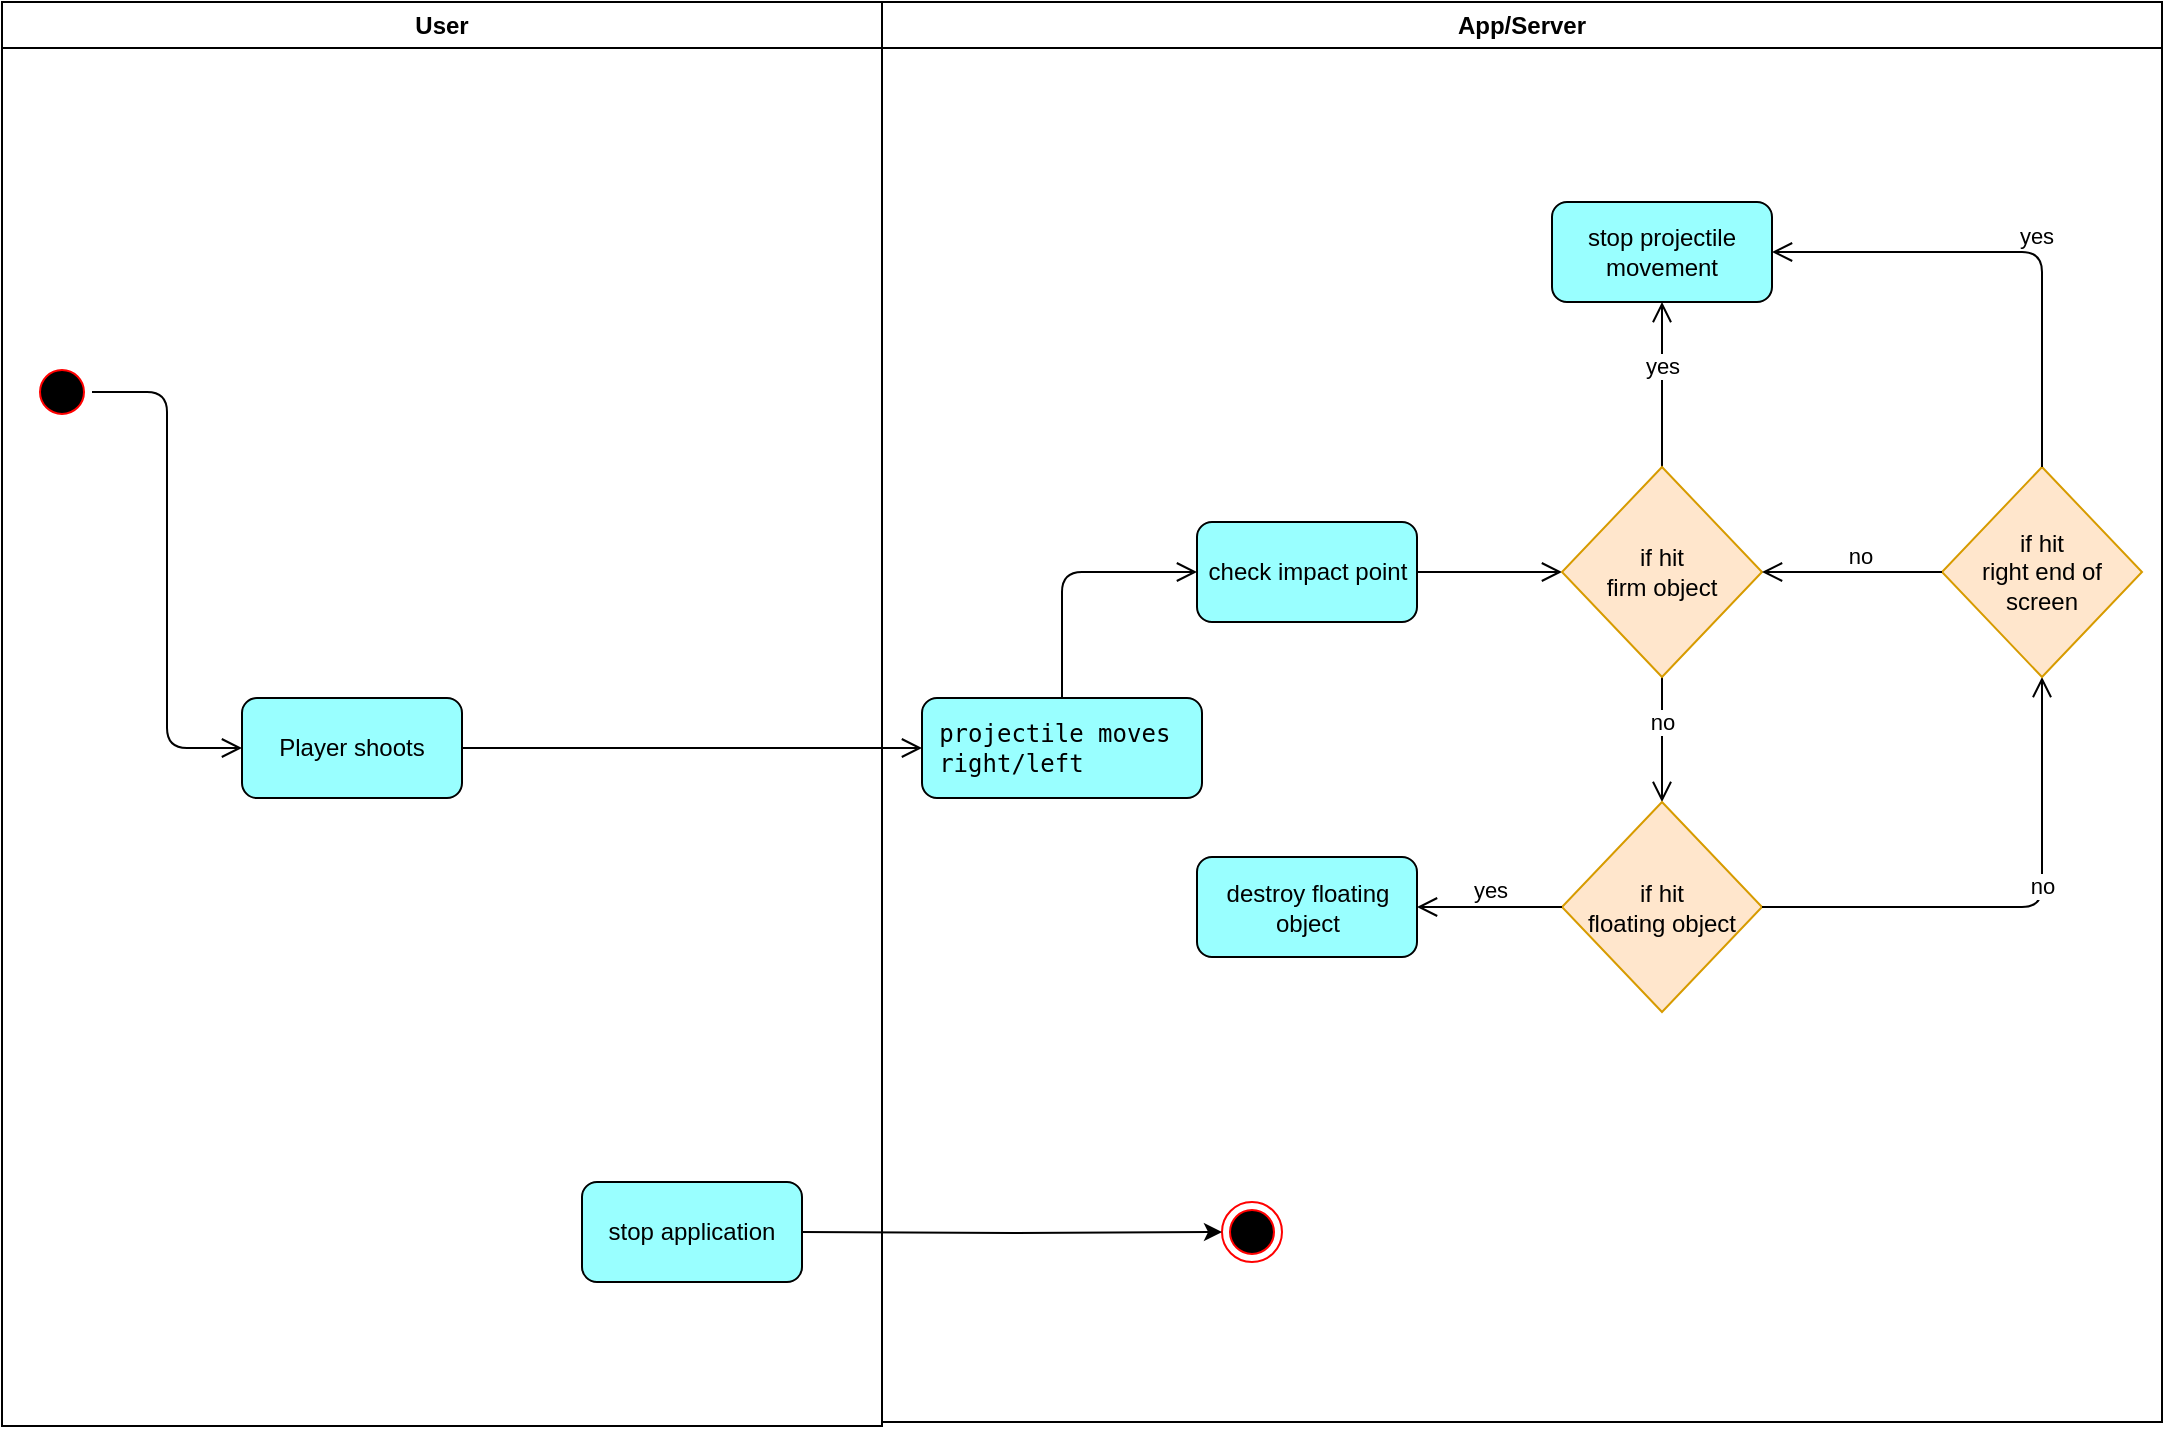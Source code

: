 <mxfile version="13.0.1" type="device"><diagram name="Page-1" id="e7e014a7-5840-1c2e-5031-d8a46d1fe8dd"><mxGraphModel dx="1422" dy="808" grid="1" gridSize="10" guides="1" tooltips="1" connect="1" arrows="1" fold="1" page="1" pageScale="1" pageWidth="1169" pageHeight="826" background="#ffffff" math="0" shadow="0"><root><mxCell id="0"/><mxCell id="1" parent="0"/><mxCell id="2" value="User" style="swimlane;whiteSpace=wrap;startSize=23;" parent="1" vertex="1"><mxGeometry x="160" y="40" width="440" height="712" as="geometry"/></mxCell><mxCell id="mlaz-VWcCHf4LHaq8jaL-71" value="" style="ellipse;html=1;shape=startState;fillColor=#000000;strokeColor=#ff0000;" parent="2" vertex="1"><mxGeometry x="15" y="180" width="30" height="30" as="geometry"/></mxCell><mxCell id="mlaz-VWcCHf4LHaq8jaL-72" value="" style="edgeStyle=orthogonalEdgeStyle;html=1;verticalAlign=bottom;endArrow=open;endSize=8;strokeColor=#000000;entryX=0;entryY=0.5;entryDx=0;entryDy=0;" parent="2" source="mlaz-VWcCHf4LHaq8jaL-71" target="jrbQsvojqIw6uEu-7x9d-20" edge="1"><mxGeometry relative="1" as="geometry"><mxPoint x="58" y="90" as="targetPoint"/></mxGeometry></mxCell><mxCell id="jrbQsvojqIw6uEu-7x9d-20" value="Player shoots" style="rounded=1;whiteSpace=wrap;html=1;fillColor=#99FFFF;" parent="2" vertex="1"><mxGeometry x="120" y="348" width="110" height="50" as="geometry"/></mxCell><mxCell id="jrbQsvojqIw6uEu-7x9d-27" value="stop application" style="rounded=1;whiteSpace=wrap;html=1;fillColor=#99FFFF;" parent="2" vertex="1"><mxGeometry x="290" y="590" width="110" height="50" as="geometry"/></mxCell><mxCell id="3" value="App/Server" style="swimlane;whiteSpace=wrap" parent="1" vertex="1"><mxGeometry x="600" y="40" width="640" height="710" as="geometry"/></mxCell><mxCell id="mlaz-VWcCHf4LHaq8jaL-73" value="" style="ellipse;html=1;shape=endState;fillColor=#000000;strokeColor=#ff0000;" parent="3" vertex="1"><mxGeometry x="170" y="600" width="30" height="30" as="geometry"/></mxCell><mxCell id="8j8_KhbIJ6Y3-d4QaVvM-19" value="check impact point" style="rounded=1;whiteSpace=wrap;html=1;fillColor=#99FFFF;" parent="3" vertex="1"><mxGeometry x="157.5" y="260" width="110" height="50" as="geometry"/></mxCell><mxCell id="8j8_KhbIJ6Y3-d4QaVvM-21" value="stop projectile movement" style="rounded=1;whiteSpace=wrap;html=1;fillColor=#99FFFF;" parent="3" vertex="1"><mxGeometry x="335" y="100" width="110" height="50" as="geometry"/></mxCell><mxCell id="8j8_KhbIJ6Y3-d4QaVvM-24" value="yes" style="edgeStyle=orthogonalEdgeStyle;html=1;verticalAlign=bottom;endArrow=open;endSize=8;strokeColor=#000000;entryX=0.5;entryY=1;entryDx=0;entryDy=0;exitX=0.5;exitY=0;exitDx=0;exitDy=0;" parent="3" source="8j8_KhbIJ6Y3-d4QaVvM-27" target="8j8_KhbIJ6Y3-d4QaVvM-21" edge="1"><mxGeometry relative="1" as="geometry"><mxPoint x="420" y="200" as="targetPoint"/><mxPoint x="190" y="125" as="sourcePoint"/><Array as="points"><mxPoint x="390" y="180"/><mxPoint x="390" y="180"/></Array></mxGeometry></mxCell><mxCell id="8j8_KhbIJ6Y3-d4QaVvM-25" value="no" style="edgeStyle=orthogonalEdgeStyle;html=1;verticalAlign=bottom;endArrow=open;endSize=8;strokeColor=#000000;exitX=0.5;exitY=1;exitDx=0;exitDy=0;entryX=0.5;entryY=0;entryDx=0;entryDy=0;" parent="3" source="8j8_KhbIJ6Y3-d4QaVvM-27" target="8j8_KhbIJ6Y3-d4QaVvM-28" edge="1"><mxGeometry relative="1" as="geometry"><mxPoint x="330" y="410" as="targetPoint"/><mxPoint x="185" y="420" as="sourcePoint"/></mxGeometry></mxCell><mxCell id="8j8_KhbIJ6Y3-d4QaVvM-23" value="" style="edgeStyle=orthogonalEdgeStyle;html=1;verticalAlign=bottom;endArrow=open;endSize=8;strokeColor=#000000;entryX=0;entryY=0.5;entryDx=0;entryDy=0;exitX=1;exitY=0.5;exitDx=0;exitDy=0;" parent="3" source="8j8_KhbIJ6Y3-d4QaVvM-19" target="8j8_KhbIJ6Y3-d4QaVvM-27" edge="1"><mxGeometry relative="1" as="geometry"><mxPoint x="135" y="150" as="targetPoint"/><mxPoint x="-230" y="180" as="sourcePoint"/></mxGeometry></mxCell><mxCell id="8j8_KhbIJ6Y3-d4QaVvM-27" value="&lt;div&gt;if hit &lt;br&gt;&lt;/div&gt;&lt;div&gt;firm object&lt;/div&gt;" style="rhombus;whiteSpace=wrap;html=1;fillColor=#ffe6cc;strokeColor=#d79b00;" parent="3" vertex="1"><mxGeometry x="340" y="232.5" width="100" height="105" as="geometry"/></mxCell><mxCell id="8j8_KhbIJ6Y3-d4QaVvM-28" value="&lt;div&gt;if hit &lt;br&gt;&lt;/div&gt;&lt;div&gt;floating object&lt;/div&gt;" style="rhombus;whiteSpace=wrap;html=1;fillColor=#ffe6cc;strokeColor=#d79b00;" parent="3" vertex="1"><mxGeometry x="340" y="400" width="100" height="105" as="geometry"/></mxCell><mxCell id="8j8_KhbIJ6Y3-d4QaVvM-29" value="destroy floating object" style="rounded=1;whiteSpace=wrap;html=1;fillColor=#99FFFF;" parent="3" vertex="1"><mxGeometry x="157.5" y="427.5" width="110" height="50" as="geometry"/></mxCell><mxCell id="8j8_KhbIJ6Y3-d4QaVvM-32" value="yes" style="edgeStyle=orthogonalEdgeStyle;html=1;verticalAlign=bottom;endArrow=open;endSize=8;strokeColor=#000000;entryX=1;entryY=0.5;entryDx=0;entryDy=0;exitX=0;exitY=0.5;exitDx=0;exitDy=0;" parent="3" source="8j8_KhbIJ6Y3-d4QaVvM-28" target="8j8_KhbIJ6Y3-d4QaVvM-29" edge="1"><mxGeometry relative="1" as="geometry"><mxPoint x="350" y="399.5" as="targetPoint"/><mxPoint x="200" y="399.5" as="sourcePoint"/></mxGeometry></mxCell><mxCell id="8j8_KhbIJ6Y3-d4QaVvM-33" value="no" style="edgeStyle=orthogonalEdgeStyle;html=1;verticalAlign=bottom;endArrow=open;endSize=8;strokeColor=#000000;exitX=1;exitY=0.5;exitDx=0;exitDy=0;entryX=0.5;entryY=1;entryDx=0;entryDy=0;" parent="3" source="8j8_KhbIJ6Y3-d4QaVvM-28" target="BmCQ3Us1pA7zZ5j1--qg-4" edge="1"><mxGeometry x="0.108" relative="1" as="geometry"><mxPoint x="605" y="505" as="targetPoint"/><mxPoint x="290" y="629.5" as="sourcePoint"/><mxPoint as="offset"/></mxGeometry></mxCell><mxCell id="8j8_KhbIJ6Y3-d4QaVvM-34" value="&lt;pre class=&quot;tw-data-text tw-text-large tw-ta&quot; id=&quot;tw-target-text&quot; style=&quot;text-align: left&quot; dir=&quot;ltr&quot;&gt;&lt;span lang=&quot;en&quot;&gt;projectile moves &lt;br&gt;right/left&lt;/span&gt;&lt;/pre&gt;" style="rounded=1;whiteSpace=wrap;html=1;fillColor=#99FFFF;" parent="3" vertex="1"><mxGeometry x="20" y="348" width="140" height="50" as="geometry"/></mxCell><mxCell id="8j8_KhbIJ6Y3-d4QaVvM-35" value="" style="edgeStyle=orthogonalEdgeStyle;html=1;verticalAlign=bottom;endArrow=open;endSize=8;strokeColor=#000000;exitX=0.5;exitY=0;exitDx=0;exitDy=0;entryX=0;entryY=0.5;entryDx=0;entryDy=0;" parent="3" source="8j8_KhbIJ6Y3-d4QaVvM-34" target="8j8_KhbIJ6Y3-d4QaVvM-19" edge="1"><mxGeometry relative="1" as="geometry"><mxPoint x="27.5" y="150" as="targetPoint"/><mxPoint x="342.5" y="257" as="sourcePoint"/></mxGeometry></mxCell><mxCell id="BmCQ3Us1pA7zZ5j1--qg-4" value="&lt;div&gt;if hit &lt;br&gt;&lt;/div&gt;&lt;div&gt;right end of screen&lt;br&gt;&lt;/div&gt;" style="rhombus;whiteSpace=wrap;html=1;fillColor=#ffe6cc;strokeColor=#d79b00;" parent="3" vertex="1"><mxGeometry x="530" y="232.5" width="100" height="105" as="geometry"/></mxCell><mxCell id="BmCQ3Us1pA7zZ5j1--qg-6" value="yes" style="edgeStyle=orthogonalEdgeStyle;html=1;verticalAlign=bottom;endArrow=open;endSize=8;strokeColor=#000000;entryX=1;entryY=0.5;entryDx=0;entryDy=0;exitX=0.5;exitY=0;exitDx=0;exitDy=0;" parent="3" source="BmCQ3Us1pA7zZ5j1--qg-4" target="8j8_KhbIJ6Y3-d4QaVvM-21" edge="1"><mxGeometry x="-0.088" relative="1" as="geometry"><mxPoint x="670" y="110" as="targetPoint"/><mxPoint x="460" y="210" as="sourcePoint"/><mxPoint y="1" as="offset"/></mxGeometry></mxCell><mxCell id="BmCQ3Us1pA7zZ5j1--qg-7" value="no" style="edgeStyle=orthogonalEdgeStyle;html=1;verticalAlign=bottom;endArrow=open;endSize=8;strokeColor=#000000;entryX=1;entryY=0.5;entryDx=0;entryDy=0;exitX=0;exitY=0.5;exitDx=0;exitDy=0;" parent="3" source="BmCQ3Us1pA7zZ5j1--qg-4" target="8j8_KhbIJ6Y3-d4QaVvM-27" edge="1"><mxGeometry x="-0.088" relative="1" as="geometry"><mxPoint x="460" y="290.5" as="targetPoint"/><mxPoint x="595" y="398" as="sourcePoint"/><mxPoint y="1" as="offset"/></mxGeometry></mxCell><mxCell id="mlaz-VWcCHf4LHaq8jaL-75" style="edgeStyle=orthogonalEdgeStyle;rounded=0;orthogonalLoop=1;jettySize=auto;html=1;exitX=1;exitY=0.5;exitDx=0;exitDy=0;entryX=0;entryY=0.5;entryDx=0;entryDy=0;strokeColor=#000000;" parent="1" target="mlaz-VWcCHf4LHaq8jaL-73" edge="1"><mxGeometry relative="1" as="geometry"><mxPoint x="560" y="655" as="sourcePoint"/></mxGeometry></mxCell><mxCell id="8j8_KhbIJ6Y3-d4QaVvM-22" value="" style="edgeStyle=orthogonalEdgeStyle;html=1;verticalAlign=bottom;endArrow=open;endSize=8;strokeColor=#000000;entryX=0;entryY=0.5;entryDx=0;entryDy=0;exitX=1;exitY=0.5;exitDx=0;exitDy=0;" parent="1" source="jrbQsvojqIw6uEu-7x9d-20" target="8j8_KhbIJ6Y3-d4QaVvM-34" edge="1"><mxGeometry relative="1" as="geometry"><mxPoint x="532.5" y="370" as="targetPoint"/><mxPoint x="457.5" y="280" as="sourcePoint"/></mxGeometry></mxCell></root></mxGraphModel></diagram></mxfile>